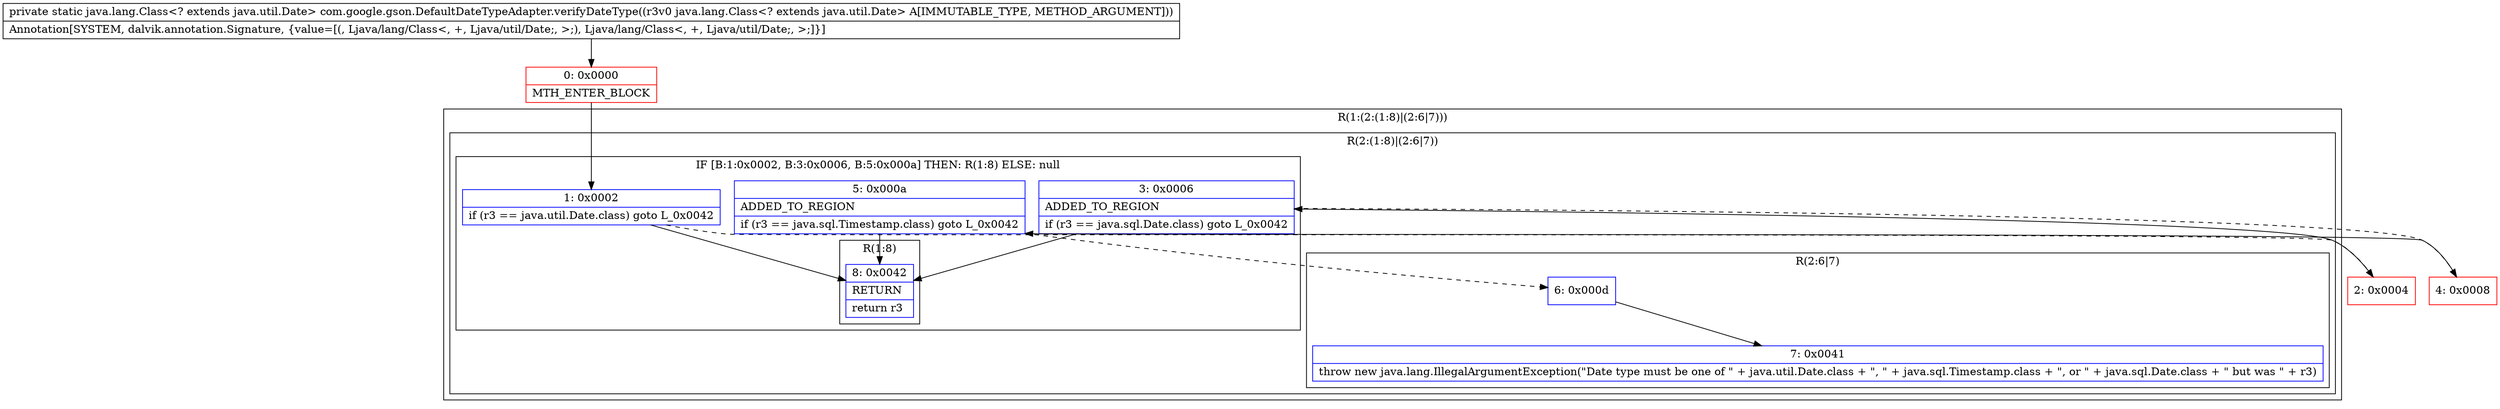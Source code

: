 digraph "CFG forcom.google.gson.DefaultDateTypeAdapter.verifyDateType(Ljava\/lang\/Class;)Ljava\/lang\/Class;" {
subgraph cluster_Region_1080744571 {
label = "R(1:(2:(1:8)|(2:6|7)))";
node [shape=record,color=blue];
subgraph cluster_Region_1053106733 {
label = "R(2:(1:8)|(2:6|7))";
node [shape=record,color=blue];
subgraph cluster_IfRegion_690362409 {
label = "IF [B:1:0x0002, B:3:0x0006, B:5:0x000a] THEN: R(1:8) ELSE: null";
node [shape=record,color=blue];
Node_1 [shape=record,label="{1\:\ 0x0002|if (r3 == java.util.Date.class) goto L_0x0042\l}"];
Node_3 [shape=record,label="{3\:\ 0x0006|ADDED_TO_REGION\l|if (r3 == java.sql.Date.class) goto L_0x0042\l}"];
Node_5 [shape=record,label="{5\:\ 0x000a|ADDED_TO_REGION\l|if (r3 == java.sql.Timestamp.class) goto L_0x0042\l}"];
subgraph cluster_Region_1002995736 {
label = "R(1:8)";
node [shape=record,color=blue];
Node_8 [shape=record,label="{8\:\ 0x0042|RETURN\l|return r3\l}"];
}
}
subgraph cluster_Region_770124824 {
label = "R(2:6|7)";
node [shape=record,color=blue];
Node_6 [shape=record,label="{6\:\ 0x000d}"];
Node_7 [shape=record,label="{7\:\ 0x0041|throw new java.lang.IllegalArgumentException(\"Date type must be one of \" + java.util.Date.class + \", \" + java.sql.Timestamp.class + \", or \" + java.sql.Date.class + \" but was \" + r3)\l}"];
}
}
}
Node_0 [shape=record,color=red,label="{0\:\ 0x0000|MTH_ENTER_BLOCK\l}"];
Node_2 [shape=record,color=red,label="{2\:\ 0x0004}"];
Node_4 [shape=record,color=red,label="{4\:\ 0x0008}"];
MethodNode[shape=record,label="{private static java.lang.Class\<? extends java.util.Date\> com.google.gson.DefaultDateTypeAdapter.verifyDateType((r3v0 java.lang.Class\<? extends java.util.Date\> A[IMMUTABLE_TYPE, METHOD_ARGUMENT]))  | Annotation[SYSTEM, dalvik.annotation.Signature, \{value=[(, Ljava\/lang\/Class\<, +, Ljava\/util\/Date;, \>;), Ljava\/lang\/Class\<, +, Ljava\/util\/Date;, \>;]\}]\l}"];
MethodNode -> Node_0;
Node_1 -> Node_2[style=dashed];
Node_1 -> Node_8;
Node_3 -> Node_4[style=dashed];
Node_3 -> Node_8;
Node_5 -> Node_6[style=dashed];
Node_5 -> Node_8;
Node_6 -> Node_7;
Node_0 -> Node_1;
Node_2 -> Node_3;
Node_4 -> Node_5;
}

